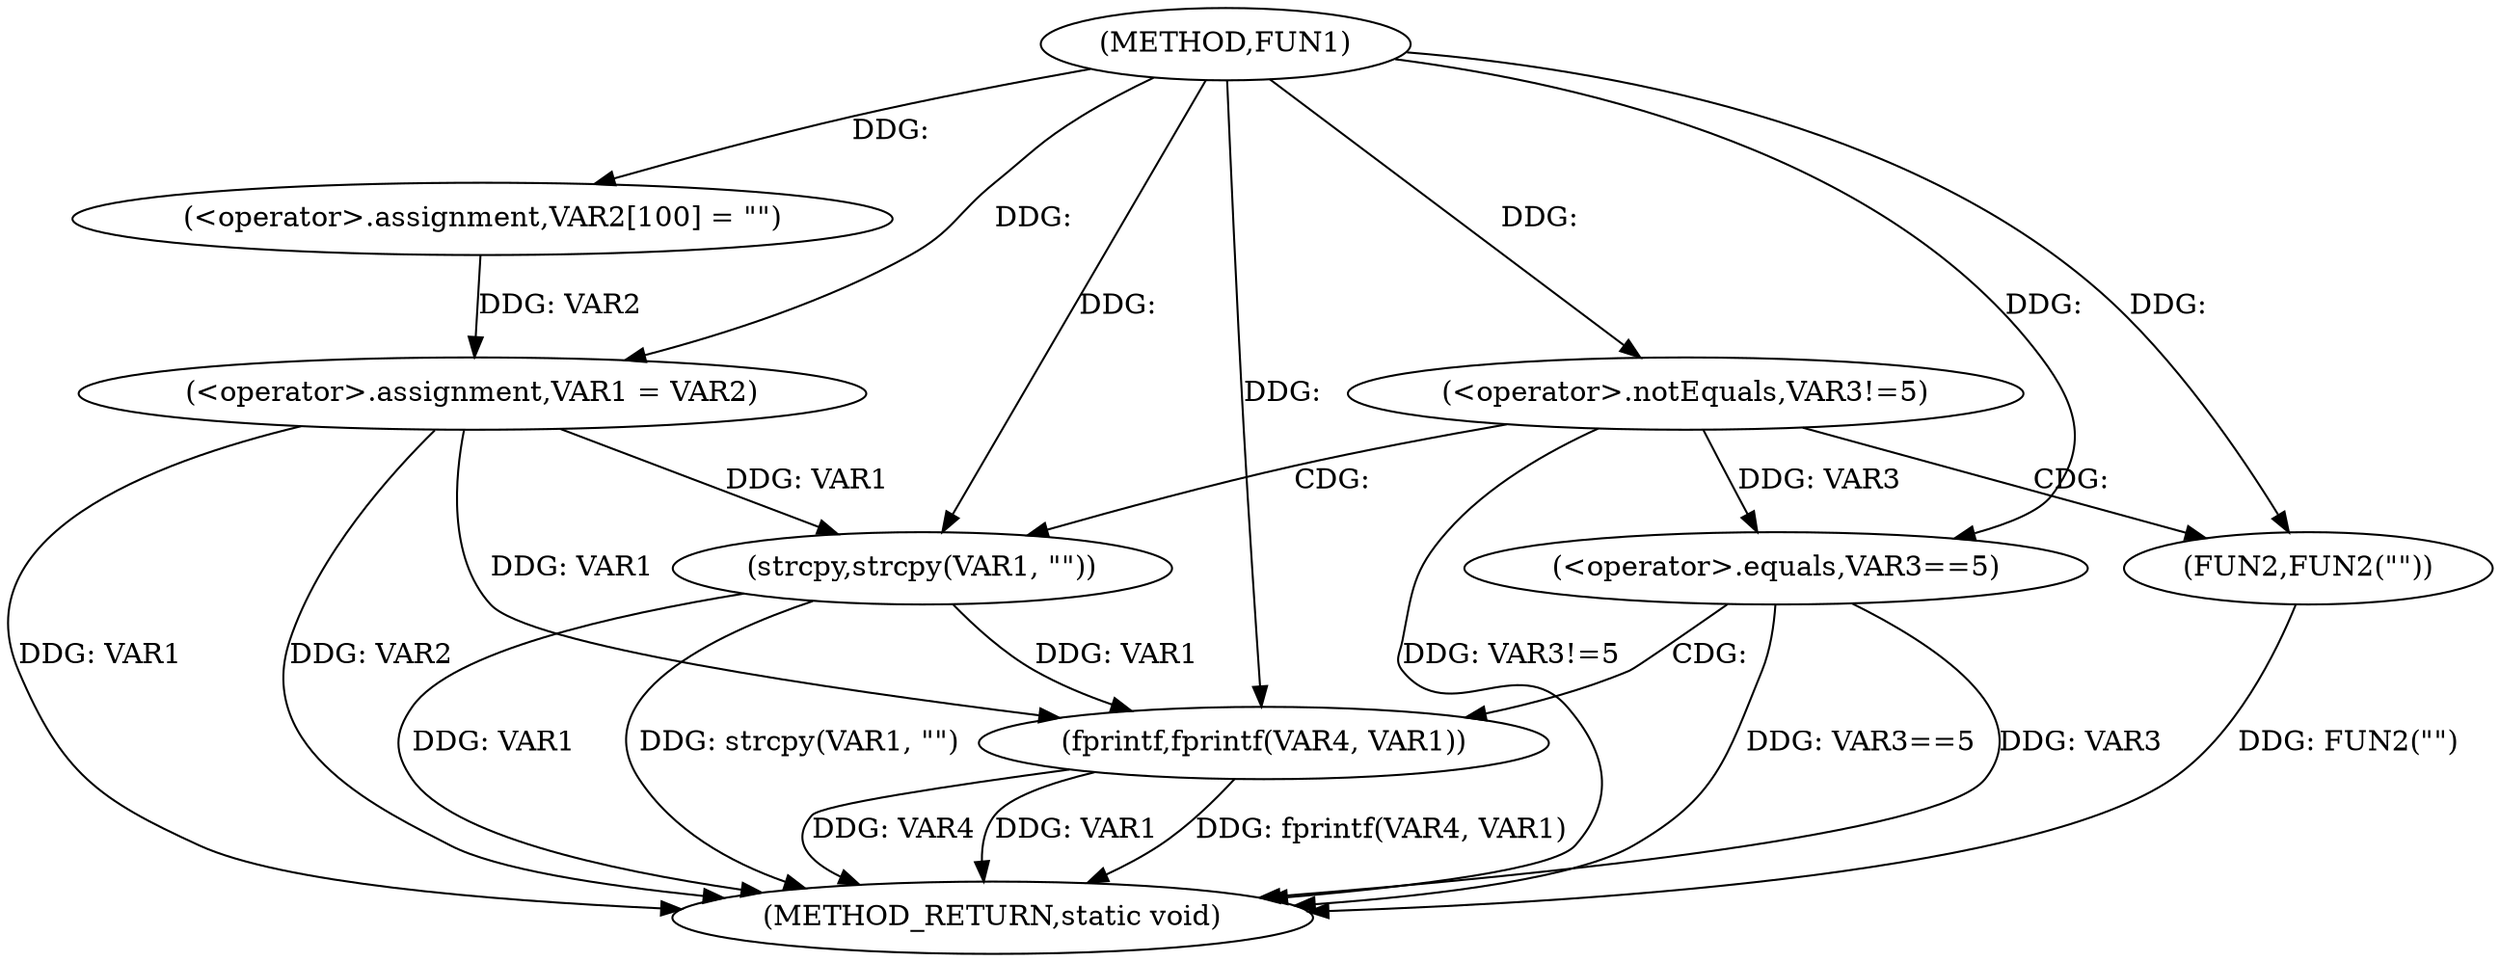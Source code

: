 digraph FUN1 {  
"1000100" [label = "(METHOD,FUN1)" ]
"1000130" [label = "(METHOD_RETURN,static void)" ]
"1000104" [label = "(<operator>.assignment,VAR2[100] = \"\")" ]
"1000107" [label = "(<operator>.assignment,VAR1 = VAR2)" ]
"1000111" [label = "(<operator>.notEquals,VAR3!=5)" ]
"1000115" [label = "(FUN2,FUN2(\"\"))" ]
"1000119" [label = "(strcpy,strcpy(VAR1, \"\"))" ]
"1000123" [label = "(<operator>.equals,VAR3==5)" ]
"1000127" [label = "(fprintf,fprintf(VAR4, VAR1))" ]
  "1000107" -> "1000130"  [ label = "DDG: VAR1"] 
  "1000123" -> "1000130"  [ label = "DDG: VAR3==5"] 
  "1000127" -> "1000130"  [ label = "DDG: VAR1"] 
  "1000115" -> "1000130"  [ label = "DDG: FUN2(\"\")"] 
  "1000127" -> "1000130"  [ label = "DDG: fprintf(VAR4, VAR1)"] 
  "1000119" -> "1000130"  [ label = "DDG: VAR1"] 
  "1000127" -> "1000130"  [ label = "DDG: VAR4"] 
  "1000119" -> "1000130"  [ label = "DDG: strcpy(VAR1, \"\")"] 
  "1000111" -> "1000130"  [ label = "DDG: VAR3!=5"] 
  "1000107" -> "1000130"  [ label = "DDG: VAR2"] 
  "1000123" -> "1000130"  [ label = "DDG: VAR3"] 
  "1000100" -> "1000104"  [ label = "DDG: "] 
  "1000104" -> "1000107"  [ label = "DDG: VAR2"] 
  "1000100" -> "1000107"  [ label = "DDG: "] 
  "1000100" -> "1000111"  [ label = "DDG: "] 
  "1000100" -> "1000115"  [ label = "DDG: "] 
  "1000107" -> "1000119"  [ label = "DDG: VAR1"] 
  "1000100" -> "1000119"  [ label = "DDG: "] 
  "1000111" -> "1000123"  [ label = "DDG: VAR3"] 
  "1000100" -> "1000123"  [ label = "DDG: "] 
  "1000100" -> "1000127"  [ label = "DDG: "] 
  "1000107" -> "1000127"  [ label = "DDG: VAR1"] 
  "1000119" -> "1000127"  [ label = "DDG: VAR1"] 
  "1000111" -> "1000115"  [ label = "CDG: "] 
  "1000111" -> "1000119"  [ label = "CDG: "] 
  "1000123" -> "1000127"  [ label = "CDG: "] 
}
